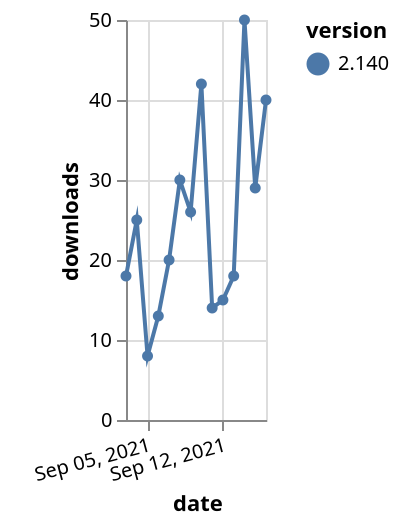 {"$schema": "https://vega.github.io/schema/vega-lite/v5.json", "description": "A simple bar chart with embedded data.", "data": {"values": [{"date": "2021-09-03", "total": 31864, "delta": 18, "version": "2.140"}, {"date": "2021-09-04", "total": 31889, "delta": 25, "version": "2.140"}, {"date": "2021-09-05", "total": 31897, "delta": 8, "version": "2.140"}, {"date": "2021-09-06", "total": 31910, "delta": 13, "version": "2.140"}, {"date": "2021-09-07", "total": 31930, "delta": 20, "version": "2.140"}, {"date": "2021-09-08", "total": 31960, "delta": 30, "version": "2.140"}, {"date": "2021-09-09", "total": 31986, "delta": 26, "version": "2.140"}, {"date": "2021-09-10", "total": 32028, "delta": 42, "version": "2.140"}, {"date": "2021-09-11", "total": 32042, "delta": 14, "version": "2.140"}, {"date": "2021-09-12", "total": 32057, "delta": 15, "version": "2.140"}, {"date": "2021-09-13", "total": 32075, "delta": 18, "version": "2.140"}, {"date": "2021-09-14", "total": 32125, "delta": 50, "version": "2.140"}, {"date": "2021-09-15", "total": 32154, "delta": 29, "version": "2.140"}, {"date": "2021-09-16", "total": 32194, "delta": 40, "version": "2.140"}]}, "width": "container", "mark": {"type": "line", "point": {"filled": true}}, "encoding": {"x": {"field": "date", "type": "temporal", "timeUnit": "yearmonthdate", "title": "date", "axis": {"labelAngle": -15}}, "y": {"field": "delta", "type": "quantitative", "title": "downloads"}, "color": {"field": "version", "type": "nominal"}, "tooltip": {"field": "delta"}}}